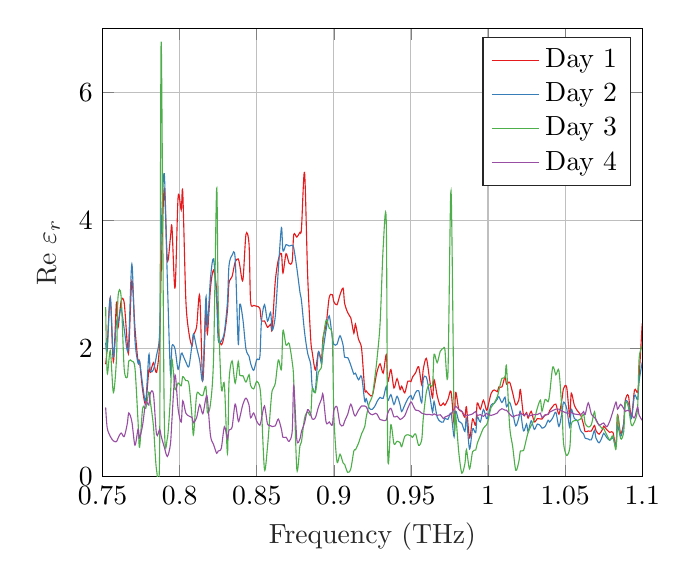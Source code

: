 % This file was created by matlab2tikz.
%
%The latest updates can be retrieved from
%  http://www.mathworks.com/matlabcentral/fileexchange/22022-matlab2tikz-matlab2tikz
%where you can also make suggestions and rate matlab2tikz.
%
\definecolor{mycolor1}{rgb}{0.894,0.102,0.11}%
\definecolor{mycolor2}{rgb}{0.216,0.494,0.722}%
\definecolor{mycolor3}{rgb}{0.302,0.686,0.29}%
\definecolor{mycolor4}{rgb}{0.596,0.306,0.639}%
\definecolor{mycolor5}{rgb}{1.0,0.498,0.0}%
\definecolor{mycolor6}{rgb}{1.0,1.0,0.2}%
\definecolor{mycolor7}{rgb}{0.651,0.337,0.157}%
\definecolor{mycolor8}{rgb}{0.969,0.506,0.749}%
%
\begin{tikzpicture}

\begin{axis}[%
xmin=0.75,
xmax=1.1,
xlabel style={font=\color{white!15!black}},
xlabel={Frequency (THz)},
ymin=0,
ymax=7,
ylabel style={font=\color{white!15!black}},
ylabel={Re $\varepsilon_r$},
axis background/.style={fill=white},
xmajorgrids,
ymajorgrids,
legend style={legend cell align=left, align=left, draw=white!15!black}
]
\addplot [smooth, color=mycolor1]
  table[row sep=crcr]{%
0.752	1.753\\
0.753	2.014\\
0.755	2.793\\
0.757	1.793\\
0.759	2.718\\
0.76	2.323\\
0.762	2.737\\
0.764	2.718\\
0.766	2.082\\
0.767	1.972\\
0.769	3.057\\
0.771	2.32\\
0.773	1.794\\
0.774	1.794\\
0.776	1.345\\
0.778	1.14\\
0.78	1.659\\
0.781	1.628\\
0.783	1.777\\
0.785	1.626\\
0.787	2.076\\
0.788	3.186\\
0.79	4.497\\
0.792	3.378\\
0.794	3.727\\
0.795	3.898\\
0.797	2.944\\
0.799	4.369\\
0.801	4.162\\
0.802	4.439\\
0.804	2.761\\
0.806	2.241\\
0.808	2.04\\
0.809	2.214\\
0.811	2.338\\
0.813	2.821\\
0.815	1.501\\
0.817	2.613\\
0.818	2.228\\
0.82	2.948\\
0.822	3.223\\
0.824	2.897\\
0.825	2.275\\
0.827	2.056\\
0.829	2.215\\
0.831	2.597\\
0.832	3.02\\
0.834	3.122\\
0.836	3.351\\
0.838	3.398\\
0.839	3.295\\
0.841	3.067\\
0.843	3.78\\
0.845	3.625\\
0.846	2.734\\
0.848	2.672\\
0.85	2.658\\
0.852	2.626\\
0.853	2.431\\
0.855	2.43\\
0.857	2.331\\
0.859	2.377\\
0.86	2.304\\
0.862	3.044\\
0.864	3.384\\
0.866	3.48\\
0.867	3.179\\
0.869	3.479\\
0.871	3.329\\
0.873	3.361\\
0.874	3.778\\
0.876	3.739\\
0.878	3.815\\
0.879	3.868\\
0.881	4.747\\
0.883	3.15\\
0.885	2.146\\
0.886	1.937\\
0.888	1.665\\
0.89	1.944\\
0.892	1.831\\
0.893	2.169\\
0.895	2.371\\
0.897	2.797\\
0.899	2.838\\
0.9	2.73\\
0.902	2.681\\
0.904	2.837\\
0.906	2.941\\
0.907	2.701\\
0.909	2.559\\
0.911	2.476\\
0.913	2.237\\
0.914	2.379\\
0.916	2.141\\
0.918	1.996\\
0.92	1.364\\
0.921	1.335\\
0.923	1.28\\
0.925	1.268\\
0.927	1.511\\
0.928	1.635\\
0.93	1.759\\
0.932	1.614\\
0.934	1.903\\
0.935	1.483\\
0.937	1.671\\
0.939	1.382\\
0.941	1.528\\
0.943	1.355\\
0.944	1.411\\
0.946	1.307\\
0.948	1.488\\
0.95	1.482\\
0.951	1.552\\
0.953	1.618\\
0.955	1.714\\
0.957	1.433\\
0.958	1.675\\
0.96	1.845\\
0.962	1.537\\
0.964	1.231\\
0.965	1.512\\
0.967	1.265\\
0.969	1.107\\
0.971	1.147\\
0.972	1.113\\
0.974	1.203\\
0.976	1.328\\
0.978	0.832\\
0.979	1.313\\
0.981	1.051\\
0.983	1.017\\
0.985	0.924\\
0.986	1.088\\
0.988	0.603\\
0.99	0.898\\
0.992	0.799\\
0.993	1.148\\
0.995	1.049\\
0.997	1.191\\
0.999	1.035\\
1.0	1.095\\
1.002	1.298\\
1.004	1.352\\
1.006	1.325\\
1.007	1.398\\
1.009	1.398\\
1.011	1.555\\
1.012	1.442\\
1.014	1.473\\
1.016	1.304\\
1.018	1.118\\
1.02	1.199\\
1.021	1.357\\
1.023	0.963\\
1.025	0.997\\
1.026	0.912\\
1.028	1.018\\
1.03	0.852\\
1.032	0.905\\
1.034	0.899\\
1.035	0.897\\
1.037	0.959\\
1.039	0.971\\
1.04	1.03\\
1.042	1.095\\
1.044	1.13\\
1.046	0.973\\
1.048	1.216\\
1.049	1.377\\
1.051	1.396\\
1.053	0.936\\
1.054	1.301\\
1.056	1.11\\
1.058	1.026\\
1.06	0.966\\
1.062	0.807\\
1.063	0.7\\
1.065	0.711\\
1.067	0.711\\
1.069	0.797\\
1.07	0.718\\
1.072	0.661\\
1.074	0.725\\
1.075	0.786\\
1.077	0.731\\
1.079	0.689\\
1.081	0.691\\
1.083	0.475\\
1.084	0.965\\
1.086	0.67\\
1.088	0.834\\
1.089	1.183\\
1.091	1.267\\
1.093	0.926\\
1.095	1.349\\
1.097	1.314\\
1.098	1.559\\
1.1	2.39\\
};
\addlegendentry{Day 1}

\addplot [smooth, color=mycolor2]
  table[row sep=crcr]{%
0.752	2.089\\
0.753	1.972\\
0.755	2.789\\
0.757	1.867\\
0.759	2.407\\
0.76	2.395\\
0.762	2.622\\
0.764	2.31\\
0.766	1.968\\
0.767	2.121\\
0.769	3.318\\
0.771	2.136\\
0.773	1.769\\
0.774	1.805\\
0.776	1.428\\
0.778	1.184\\
0.78	1.901\\
0.781	1.647\\
0.783	1.668\\
0.785	1.892\\
0.787	2.251\\
0.788	3.772\\
0.79	4.73\\
0.792	3.082\\
0.794	1.619\\
0.795	2.037\\
0.797	1.99\\
0.799	1.673\\
0.801	1.92\\
0.802	1.899\\
0.804	1.789\\
0.806	1.719\\
0.808	2.062\\
0.809	2.225\\
0.811	2.012\\
0.813	1.809\\
0.815	1.522\\
0.817	2.796\\
0.818	2.358\\
0.82	3.099\\
0.822	3.398\\
0.824	2.749\\
0.825	2.134\\
0.827	2.113\\
0.829	2.257\\
0.831	2.73\\
0.832	3.295\\
0.834	3.454\\
0.836	3.407\\
0.838	2.069\\
0.839	2.692\\
0.841	2.456\\
0.843	1.99\\
0.845	1.878\\
0.846	1.767\\
0.848	1.658\\
0.85	1.827\\
0.852	1.864\\
0.853	2.408\\
0.855	2.684\\
0.857	2.426\\
0.859	2.565\\
0.86	2.283\\
0.862	2.501\\
0.864	3.235\\
0.866	3.888\\
0.867	3.522\\
0.869	3.621\\
0.871	3.599\\
0.873	3.612\\
0.874	3.569\\
0.876	3.254\\
0.878	2.881\\
0.879	2.745\\
0.881	2.255\\
0.883	1.927\\
0.885	1.747\\
0.886	1.397\\
0.888	1.347\\
0.89	1.943\\
0.892	1.759\\
0.893	1.965\\
0.895	2.292\\
0.897	2.508\\
0.899	2.172\\
0.9	2.064\\
0.902	2.063\\
0.904	2.198\\
0.906	2.05\\
0.907	1.864\\
0.909	1.857\\
0.911	1.738\\
0.913	1.599\\
0.914	1.613\\
0.916	1.511\\
0.918	1.562\\
0.92	1.18\\
0.921	1.216\\
0.923	1.065\\
0.925	1.051\\
0.927	1.115\\
0.928	1.171\\
0.93	1.236\\
0.932	1.221\\
0.934	1.405\\
0.935	1.183\\
0.937	1.279\\
0.939	1.125\\
0.941	1.252\\
0.943	1.115\\
0.944	1.015\\
0.946	1.116\\
0.948	1.216\\
0.95	1.265\\
0.951	1.201\\
0.953	1.311\\
0.955	1.342\\
0.957	1.152\\
0.958	1.52\\
0.96	1.552\\
0.962	1.303\\
0.964	1.006\\
0.965	1.173\\
0.967	0.931\\
0.969	0.86\\
0.971	0.85\\
0.972	0.909\\
0.974	0.892\\
0.976	0.986\\
0.978	0.621\\
0.979	1.019\\
0.981	0.866\\
0.983	0.828\\
0.985	0.704\\
0.986	0.913\\
0.988	0.43\\
0.99	0.745\\
0.992	0.684\\
0.993	0.932\\
0.995	0.852\\
0.997	1.046\\
0.999	0.904\\
1.0	0.938\\
1.002	1.117\\
1.004	1.143\\
1.006	1.209\\
1.007	1.249\\
1.009	1.156\\
1.011	1.239\\
1.012	1.09\\
1.014	1.16\\
1.016	0.996\\
1.018	0.79\\
1.02	0.92\\
1.021	1.019\\
1.023	0.712\\
1.025	0.82\\
1.026	0.699\\
1.028	0.871\\
1.03	0.736\\
1.032	0.819\\
1.034	0.792\\
1.035	0.756\\
1.037	0.78\\
1.039	0.879\\
1.04	0.852\\
1.042	0.918\\
1.044	1.003\\
1.046	0.781\\
1.048	1.008\\
1.049	1.163\\
1.051	1.067\\
1.053	0.769\\
1.054	1.052\\
1.056	0.905\\
1.058	0.874\\
1.06	0.718\\
1.062	0.663\\
1.063	0.599\\
1.065	0.585\\
1.067	0.574\\
1.069	0.719\\
1.07	0.602\\
1.072	0.526\\
1.074	0.615\\
1.075	0.675\\
1.077	0.609\\
1.079	0.565\\
1.081	0.607\\
1.083	0.477\\
1.084	0.795\\
1.086	0.623\\
1.088	0.813\\
1.089	1.161\\
1.091	1.148\\
1.093	0.904\\
1.095	1.267\\
1.097	1.205\\
1.098	1.49\\
1.1	1.783\\
};
\addlegendentry{Day 2}

\addplot [smooth, color=mycolor3]
  table[row sep=crcr]{%
0.752	2.645\\
0.753	1.618\\
0.755	1.967\\
0.757	1.311\\
0.759	1.831\\
0.76	2.797\\
0.762	2.819\\
0.764	1.688\\
0.766	1.552\\
0.767	1.802\\
0.769	1.802\\
0.771	1.692\\
0.773	0.863\\
0.774	0.457\\
0.776	1.066\\
0.778	1.064\\
0.78	1.316\\
0.781	1.165\\
0.783	0.783\\
0.785	0.106\\
0.787	0.391\\
0.788	6.79\\
0.79	0.963\\
0.792	0.595\\
0.794	1.237\\
0.795	1.83\\
0.797	1.361\\
0.799	1.461\\
0.801	1.416\\
0.802	1.559\\
0.804	1.497\\
0.806	1.451\\
0.808	0.934\\
0.809	0.654\\
0.811	1.277\\
0.813	1.284\\
0.815	1.263\\
0.817	1.407\\
0.818	1.0\\
0.82	1.137\\
0.822	1.87\\
0.824	4.497\\
0.825	2.723\\
0.827	1.384\\
0.829	1.437\\
0.831	0.36\\
0.832	1.48\\
0.834	1.805\\
0.836	1.457\\
0.838	1.796\\
0.839	1.581\\
0.841	1.575\\
0.843	1.475\\
0.845	1.59\\
0.846	1.422\\
0.848	1.368\\
0.85	1.487\\
0.852	1.394\\
0.853	1.103\\
0.855	0.111\\
0.857	0.473\\
0.859	1.1\\
0.86	1.341\\
0.862	1.454\\
0.864	1.821\\
0.866	1.677\\
0.867	2.277\\
0.869	2.052\\
0.871	2.078\\
0.873	1.787\\
0.874	1.492\\
0.876	0.112\\
0.878	0.478\\
0.879	0.543\\
0.881	0.909\\
0.883	1.009\\
0.885	0.965\\
0.886	1.373\\
0.888	1.308\\
0.89	1.631\\
0.892	1.716\\
0.893	2.119\\
0.895	2.443\\
0.897	2.315\\
0.899	2.173\\
0.9	0.961\\
0.902	0.236\\
0.904	0.348\\
0.906	0.212\\
0.907	0.189\\
0.909	0.064\\
0.911	0.122\\
0.913	0.403\\
0.914	0.417\\
0.916	0.521\\
0.918	0.667\\
0.92	0.777\\
0.921	0.929\\
0.923	1.145\\
0.925	1.265\\
0.927	1.626\\
0.928	1.839\\
0.93	2.394\\
0.932	3.578\\
0.934	3.968\\
0.935	0.312\\
0.937	0.809\\
0.939	0.51\\
0.941	0.551\\
0.943	0.526\\
0.944	0.465\\
0.946	0.627\\
0.948	0.652\\
0.95	0.637\\
0.951	0.611\\
0.953	0.665\\
0.955	0.486\\
0.957	0.577\\
0.958	0.908\\
0.96	1.319\\
0.962	1.441\\
0.964	1.426\\
0.965	1.909\\
0.967	1.778\\
0.969	1.953\\
0.971	2.002\\
0.972	1.988\\
0.974	1.612\\
0.976	4.461\\
0.978	0.881\\
0.979	0.972\\
0.981	0.386\\
0.983	0.053\\
0.985	0.202\\
0.986	0.418\\
0.988	0.119\\
0.99	0.389\\
0.992	0.414\\
0.993	0.514\\
0.995	0.639\\
0.997	0.753\\
0.999	0.806\\
1.0	0.873\\
1.002	1.081\\
1.004	1.146\\
1.006	1.245\\
1.007	1.339\\
1.009	1.532\\
1.011	1.544\\
1.012	1.714\\
1.014	0.793\\
1.016	0.465\\
1.018	0.097\\
1.02	0.235\\
1.021	0.398\\
1.023	0.405\\
1.025	0.597\\
1.026	0.688\\
1.028	0.797\\
1.03	0.889\\
1.032	1.07\\
1.034	1.192\\
1.035	1.019\\
1.037	1.203\\
1.039	1.168\\
1.04	1.297\\
1.042	1.711\\
1.044	1.589\\
1.046	1.649\\
1.048	1.002\\
1.049	0.515\\
1.051	0.329\\
1.053	0.443\\
1.054	0.814\\
1.056	0.872\\
1.058	0.873\\
1.06	0.898\\
1.062	0.972\\
1.063	0.829\\
1.065	0.774\\
1.067	0.808\\
1.069	1.011\\
1.07	0.876\\
1.072	0.808\\
1.074	0.75\\
1.075	0.747\\
1.077	0.65\\
1.079	0.57\\
1.081	0.635\\
1.083	0.43\\
1.084	0.951\\
1.086	0.593\\
1.088	0.7\\
1.089	1.147\\
1.091	1.089\\
1.093	0.803\\
1.095	0.855\\
1.097	1.066\\
1.098	1.844\\
1.1	2.041\\
};
\addlegendentry{Day 3}

\addplot [smooth, color=mycolor4]
  table[row sep=crcr]{%
0.752	1.078\\
0.753	0.76\\
0.755	0.627\\
0.757	0.556\\
0.759	0.544\\
0.76	0.597\\
0.762	0.68\\
0.764	0.624\\
0.766	0.821\\
0.767	0.993\\
0.769	0.857\\
0.771	0.489\\
0.773	0.736\\
0.774	0.606\\
0.776	0.808\\
0.778	1.164\\
0.78	1.116\\
0.781	1.307\\
0.783	1.286\\
0.785	0.658\\
0.787	0.735\\
0.788	0.63\\
0.79	0.462\\
0.792	0.313\\
0.794	0.503\\
0.795	0.889\\
0.797	1.585\\
0.799	1.055\\
0.801	0.851\\
0.802	1.181\\
0.804	0.991\\
0.806	0.945\\
0.808	0.921\\
0.809	0.84\\
0.811	0.919\\
0.813	1.123\\
0.815	0.98\\
0.817	1.224\\
0.818	1.218\\
0.82	0.638\\
0.822	0.499\\
0.824	0.363\\
0.825	0.399\\
0.827	0.441\\
0.829	0.777\\
0.831	0.589\\
0.832	0.725\\
0.834	0.771\\
0.836	1.132\\
0.838	0.867\\
0.839	0.92\\
0.841	1.127\\
0.843	1.223\\
0.845	1.117\\
0.846	0.916\\
0.848	0.992\\
0.85	0.862\\
0.852	0.801\\
0.853	0.895\\
0.855	1.101\\
0.857	0.816\\
0.859	0.793\\
0.86	0.779\\
0.862	0.79\\
0.864	0.896\\
0.866	0.738\\
0.867	0.613\\
0.869	0.613\\
0.871	0.549\\
0.873	0.709\\
0.874	1.419\\
0.876	0.576\\
0.878	0.588\\
0.879	0.704\\
0.881	0.838\\
0.883	1.043\\
0.885	0.972\\
0.886	0.896\\
0.888	0.917\\
0.89	1.086\\
0.892	1.21\\
0.893	1.279\\
0.895	0.846\\
0.897	0.852\\
0.899	0.804\\
0.9	1.035\\
0.902	1.087\\
0.904	0.818\\
0.906	0.797\\
0.907	0.866\\
0.909	0.972\\
0.911	1.129\\
0.913	0.98\\
0.914	0.946\\
0.916	1.036\\
0.918	1.101\\
0.92	1.102\\
0.921	1.088\\
0.923	0.992\\
0.925	0.965\\
0.927	0.987\\
0.928	0.975\\
0.93	0.89\\
0.932	0.876\\
0.934	0.882\\
0.935	0.992\\
0.937	1.065\\
0.939	0.931\\
0.941	0.942\\
0.943	0.89\\
0.944	0.903\\
0.946	0.95\\
0.948	1.069\\
0.95	1.166\\
0.951	1.129\\
0.953	1.038\\
0.955	1.028\\
0.957	0.989\\
0.958	0.98\\
0.96	0.968\\
0.962	0.97\\
0.964	0.959\\
0.965	0.978\\
0.967	0.956\\
0.969	0.964\\
0.971	0.906\\
0.972	0.928\\
0.974	0.949\\
0.976	0.977\\
0.978	1.055\\
0.979	1.096\\
0.981	1.053\\
0.983	1.02\\
0.985	0.951\\
0.986	0.947\\
0.988	0.962\\
0.99	0.978\\
0.992	1.015\\
0.993	0.954\\
0.995	0.967\\
0.997	0.94\\
0.999	0.987\\
1.0	0.968\\
1.002	0.954\\
1.004	0.969\\
1.006	0.99\\
1.007	1.024\\
1.009	1.058\\
1.011	1.036\\
1.012	1.035\\
1.014	0.977\\
1.016	0.932\\
1.018	0.955\\
1.02	0.961\\
1.021	0.992\\
1.023	0.958\\
1.025	0.978\\
1.026	0.945\\
1.028	0.955\\
1.03	0.967\\
1.032	0.968\\
1.034	0.989\\
1.035	0.919\\
1.037	0.962\\
1.039	0.973\\
1.04	1.007\\
1.042	1.03\\
1.044	1.052\\
1.046	1.052\\
1.048	1.02\\
1.049	1.011\\
1.051	0.991\\
1.053	0.99\\
1.054	0.999\\
1.056	0.976\\
1.058	0.969\\
1.06	0.962\\
1.062	1.013\\
1.063	0.967\\
1.065	1.15\\
1.067	0.975\\
1.069	0.924\\
1.07	0.895\\
1.072	0.802\\
1.074	0.826\\
1.075	0.836\\
1.077	0.777\\
1.079	0.867\\
1.081	1.016\\
1.083	1.161\\
1.084	1.052\\
1.086	1.127\\
1.088	1.062\\
1.089	1.018\\
1.091	1.036\\
1.093	0.974\\
1.095	0.917\\
1.097	1.085\\
1.098	0.958\\
1.1	0.878\\
};
\addlegendentry{Day 4}

\end{axis}
\end{tikzpicture}%
